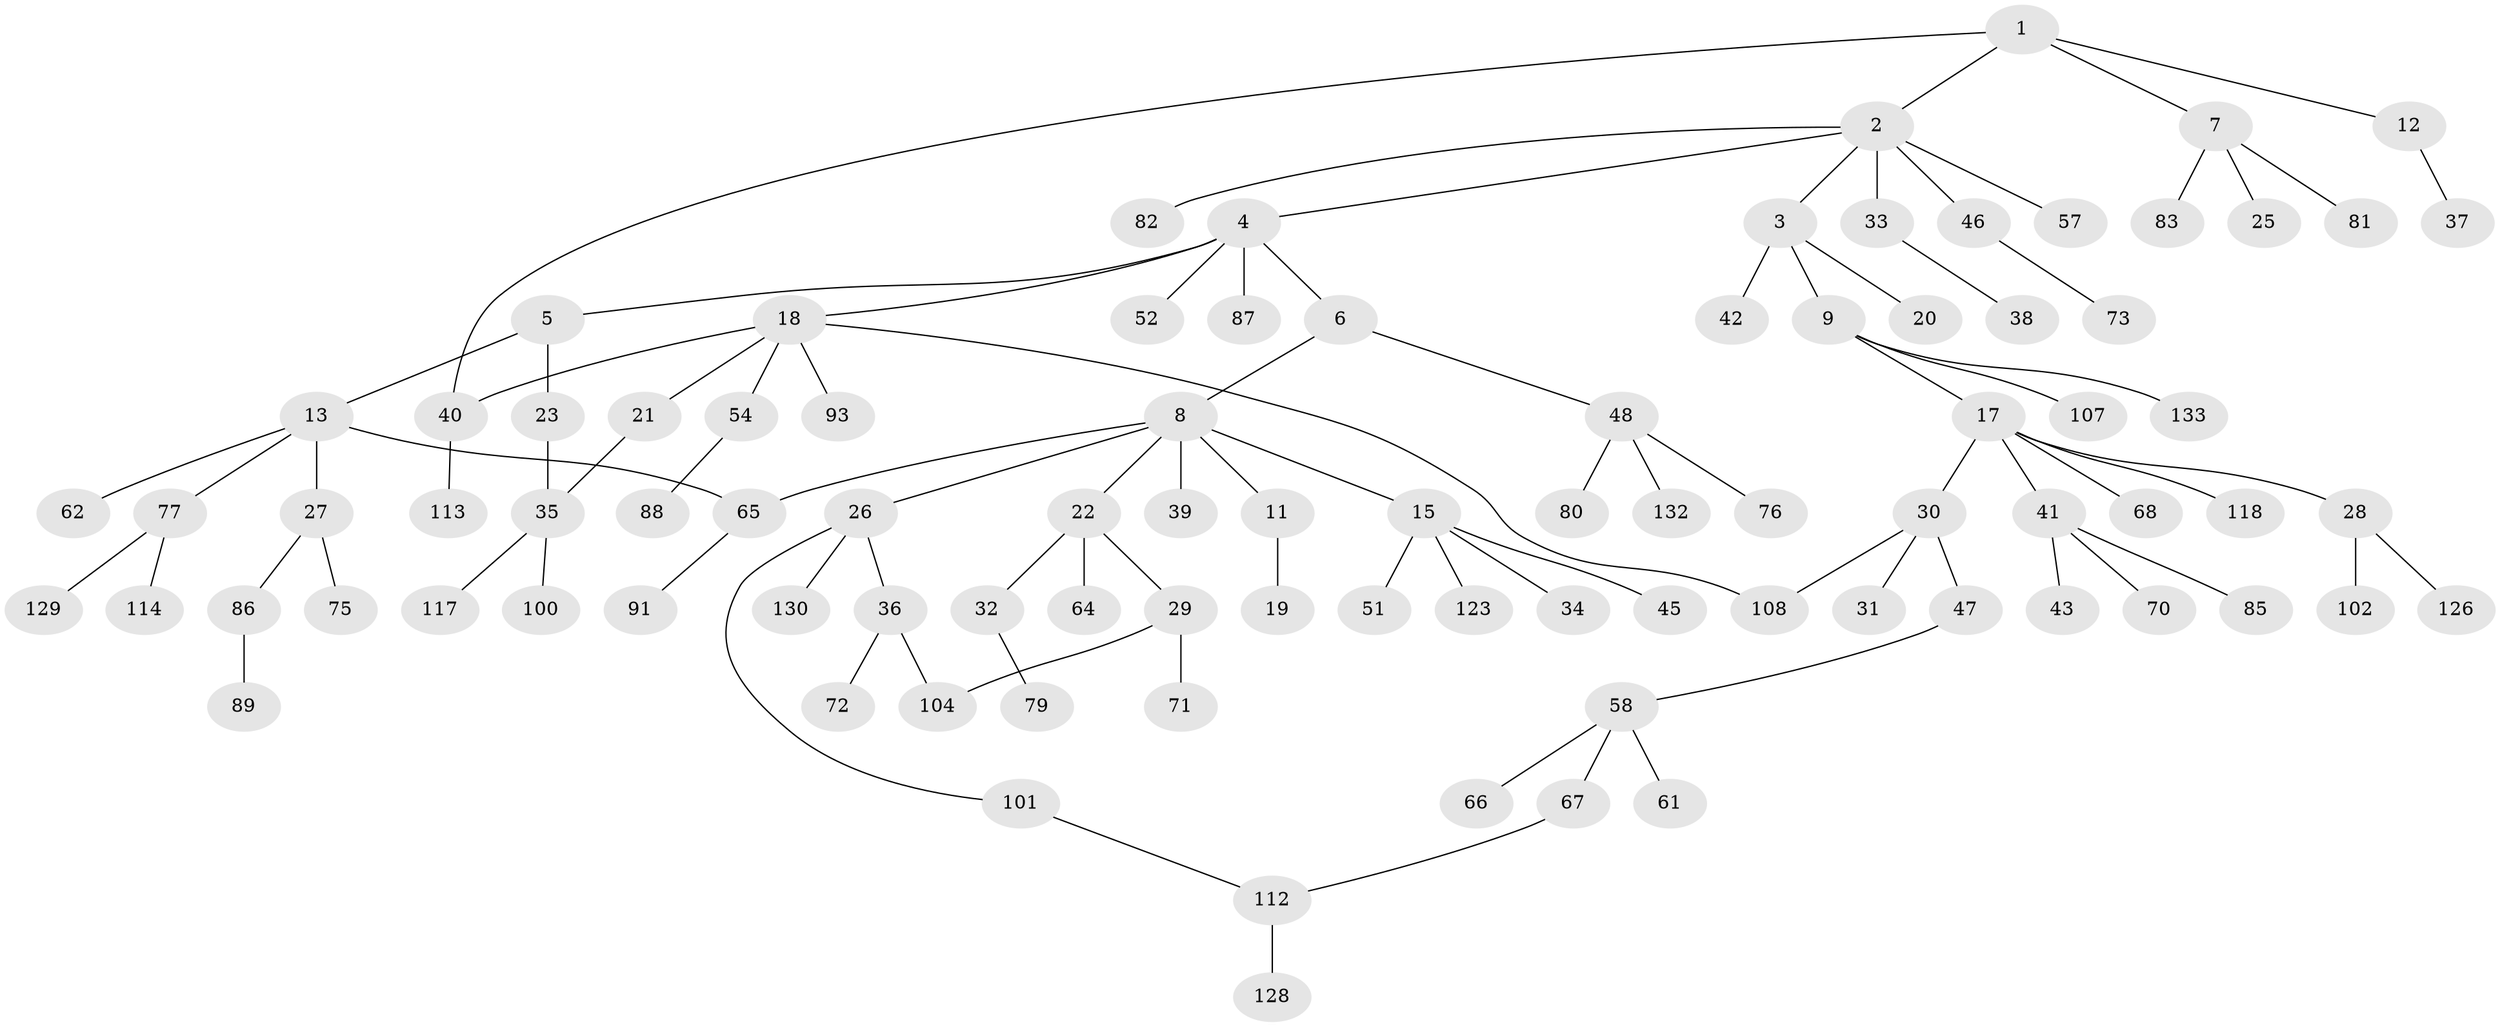// Generated by graph-tools (version 1.1) at 2025/51/02/27/25 19:51:38]
// undirected, 92 vertices, 97 edges
graph export_dot {
graph [start="1"]
  node [color=gray90,style=filled];
  1 [super="+10"];
  2 [super="+14"];
  3 [super="+106"];
  4 [super="+84"];
  5 [super="+74"];
  6;
  7 [super="+16"];
  8 [super="+127"];
  9 [super="+98"];
  11;
  12 [super="+134"];
  13;
  15 [super="+24"];
  17 [super="+131"];
  18 [super="+59"];
  19;
  20 [super="+96"];
  21;
  22 [super="+53"];
  23 [super="+116"];
  25;
  26 [super="+49"];
  27 [super="+44"];
  28 [super="+56"];
  29;
  30 [super="+97"];
  31;
  32;
  33 [super="+78"];
  34;
  35 [super="+55"];
  36;
  37;
  38;
  39;
  40 [super="+110"];
  41 [super="+63"];
  42;
  43;
  45 [super="+92"];
  46 [super="+69"];
  47;
  48 [super="+50"];
  51 [super="+119"];
  52;
  54;
  57 [super="+121"];
  58 [super="+60"];
  61;
  62;
  64;
  65 [super="+109"];
  66;
  67 [super="+122"];
  68;
  70;
  71 [super="+120"];
  72;
  73 [super="+99"];
  75;
  76 [super="+111"];
  77 [super="+103"];
  79;
  80;
  81;
  82 [super="+90"];
  83;
  85 [super="+94"];
  86;
  87;
  88 [super="+95"];
  89;
  91;
  93 [super="+105"];
  100;
  101;
  102;
  104 [super="+115"];
  107;
  108 [super="+125"];
  112;
  113;
  114 [super="+124"];
  117;
  118;
  123;
  126;
  128;
  129;
  130;
  132;
  133;
  1 -- 2;
  1 -- 7;
  1 -- 12;
  1 -- 40;
  2 -- 3;
  2 -- 4;
  2 -- 33;
  2 -- 46;
  2 -- 57;
  2 -- 82;
  3 -- 9;
  3 -- 20;
  3 -- 42;
  4 -- 5;
  4 -- 6;
  4 -- 18;
  4 -- 52;
  4 -- 87;
  5 -- 13;
  5 -- 23;
  6 -- 8;
  6 -- 48;
  7 -- 81;
  7 -- 83;
  7 -- 25;
  8 -- 11;
  8 -- 15;
  8 -- 22;
  8 -- 26;
  8 -- 39;
  8 -- 65;
  9 -- 17;
  9 -- 107;
  9 -- 133;
  11 -- 19;
  12 -- 37;
  13 -- 27;
  13 -- 62;
  13 -- 77;
  13 -- 65;
  15 -- 34;
  15 -- 123;
  15 -- 51;
  15 -- 45;
  17 -- 28;
  17 -- 30;
  17 -- 41;
  17 -- 68;
  17 -- 118;
  18 -- 21;
  18 -- 54;
  18 -- 93;
  18 -- 108;
  18 -- 40;
  21 -- 35;
  22 -- 29;
  22 -- 32;
  22 -- 64;
  23 -- 35;
  26 -- 36;
  26 -- 101;
  26 -- 130;
  27 -- 75;
  27 -- 86;
  28 -- 102;
  28 -- 126;
  29 -- 71;
  29 -- 104;
  30 -- 31;
  30 -- 47;
  30 -- 108;
  32 -- 79;
  33 -- 38;
  35 -- 100;
  35 -- 117;
  36 -- 72;
  36 -- 104;
  40 -- 113;
  41 -- 43;
  41 -- 85;
  41 -- 70;
  46 -- 73;
  47 -- 58;
  48 -- 80;
  48 -- 132;
  48 -- 76;
  54 -- 88;
  58 -- 61;
  58 -- 67;
  58 -- 66;
  65 -- 91;
  67 -- 112;
  77 -- 114;
  77 -- 129;
  86 -- 89;
  101 -- 112;
  112 -- 128;
}
